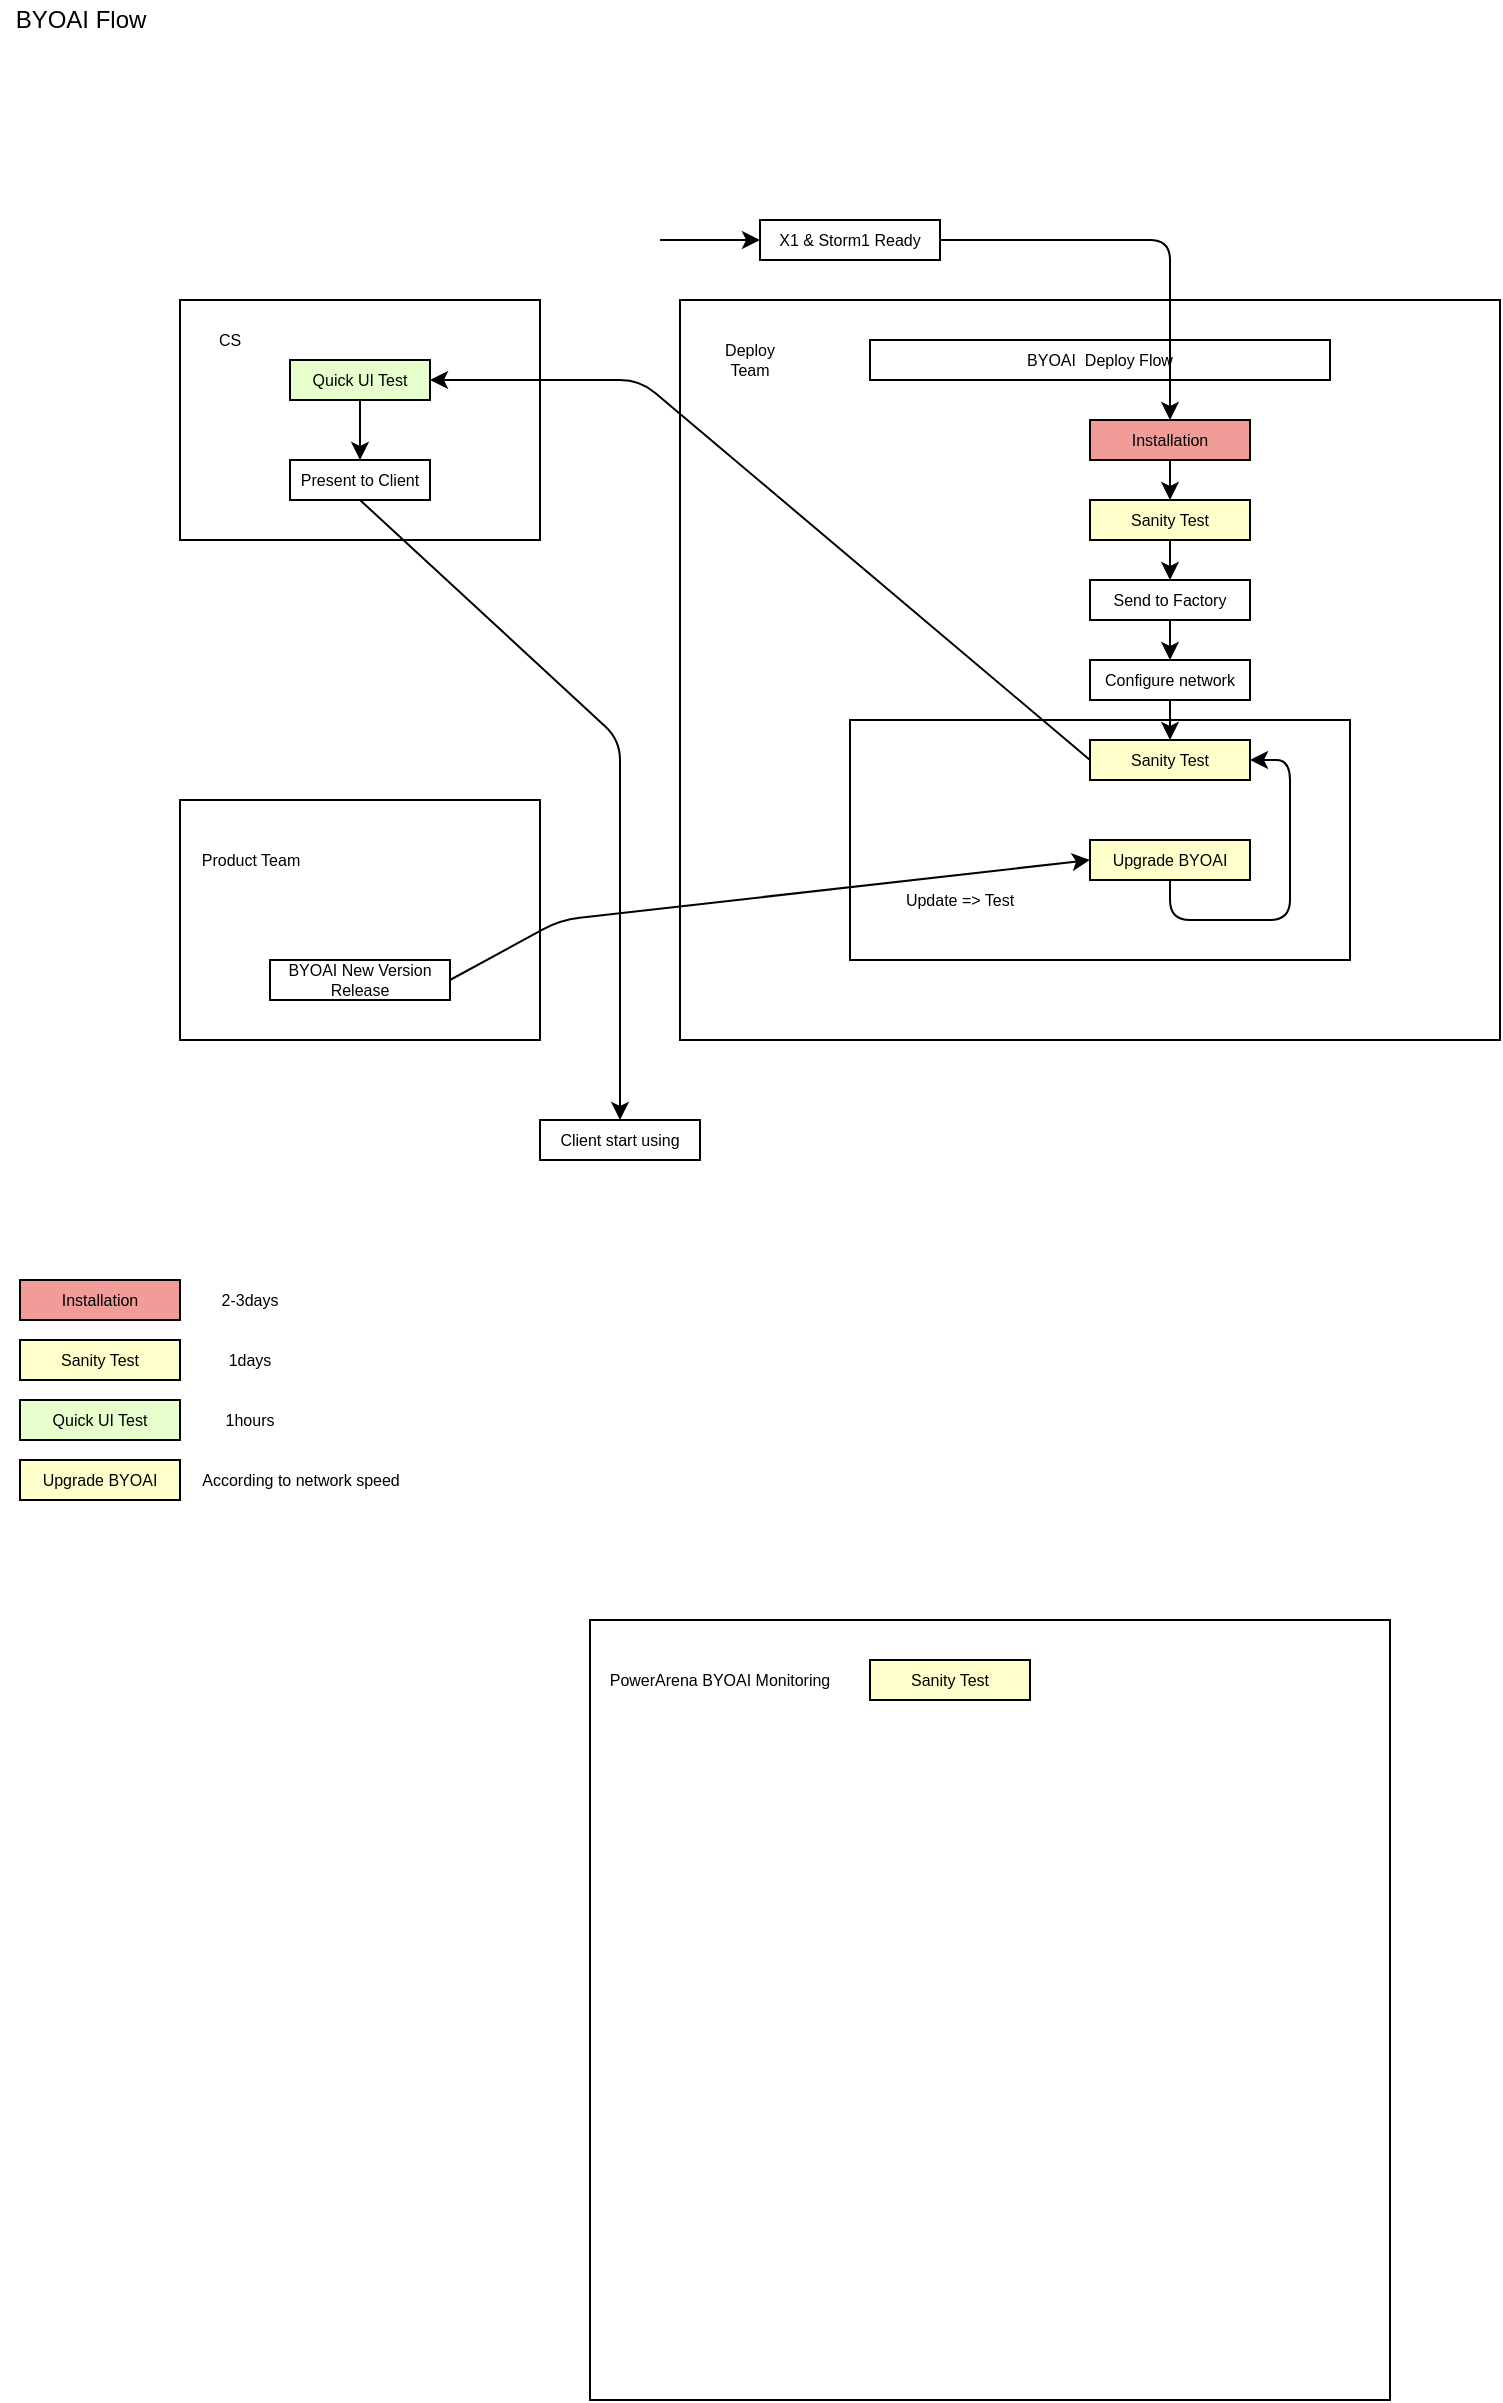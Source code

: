 <mxfile version="14.4.6" type="github">
  <diagram id="EJ-8bm11QLcLi5T-vXhF" name="Page-1">
    <mxGraphModel dx="1069" dy="574" grid="1" gridSize="10" guides="1" tooltips="1" connect="1" arrows="1" fold="1" page="1" pageScale="1" pageWidth="850" pageHeight="1100" math="0" shadow="0">
      <root>
        <mxCell id="0" />
        <mxCell id="1" parent="0" />
        <mxCell id="hkcfiitKyaItqLOflqOH-59" value="" style="rounded=0;whiteSpace=wrap;html=1;fillColor=#FFFFFF;fontSize=8;" vertex="1" parent="1">
          <mxGeometry x="370" y="190" width="410" height="370" as="geometry" />
        </mxCell>
        <mxCell id="hkcfiitKyaItqLOflqOH-52" value="" style="rounded=0;whiteSpace=wrap;html=1;fontSize=8;" vertex="1" parent="1">
          <mxGeometry x="120" y="440" width="180" height="120" as="geometry" />
        </mxCell>
        <mxCell id="hkcfiitKyaItqLOflqOH-48" value="" style="rounded=0;whiteSpace=wrap;html=1;fontSize=8;" vertex="1" parent="1">
          <mxGeometry x="120" y="190" width="180" height="120" as="geometry" />
        </mxCell>
        <mxCell id="hkcfiitKyaItqLOflqOH-45" value="" style="rounded=0;whiteSpace=wrap;html=1;fontSize=8;" vertex="1" parent="1">
          <mxGeometry x="455" y="400" width="250" height="120" as="geometry" />
        </mxCell>
        <mxCell id="hkcfiitKyaItqLOflqOH-1" value="Quick UI Test" style="rounded=0;whiteSpace=wrap;html=1;fontSize=8;fillColor=#E6FFCC;" vertex="1" parent="1">
          <mxGeometry x="175" y="220" width="70" height="20" as="geometry" />
        </mxCell>
        <mxCell id="hkcfiitKyaItqLOflqOH-2" value="BYOAI Flow" style="text;html=1;align=center;verticalAlign=middle;resizable=0;points=[];autosize=1;" vertex="1" parent="1">
          <mxGeometry x="30" y="40" width="80" height="20" as="geometry" />
        </mxCell>
        <mxCell id="hkcfiitKyaItqLOflqOH-3" value="Present to Client" style="rounded=0;whiteSpace=wrap;html=1;fontSize=8;" vertex="1" parent="1">
          <mxGeometry x="175" y="270" width="70" height="20" as="geometry" />
        </mxCell>
        <mxCell id="hkcfiitKyaItqLOflqOH-4" value="" style="endArrow=classic;html=1;exitX=0.5;exitY=1;exitDx=0;exitDy=0;entryX=0.5;entryY=0;entryDx=0;entryDy=0;" edge="1" parent="1" source="hkcfiitKyaItqLOflqOH-1" target="hkcfiitKyaItqLOflqOH-3">
          <mxGeometry width="50" height="50" relative="1" as="geometry">
            <mxPoint x="425" y="270" as="sourcePoint" />
            <mxPoint x="475" y="220" as="targetPoint" />
          </mxGeometry>
        </mxCell>
        <mxCell id="hkcfiitKyaItqLOflqOH-10" value="" style="endArrow=classic;html=1;exitX=0;exitY=0.5;exitDx=0;exitDy=0;entryX=1;entryY=0.5;entryDx=0;entryDy=0;" edge="1" parent="1" source="hkcfiitKyaItqLOflqOH-27" target="hkcfiitKyaItqLOflqOH-1">
          <mxGeometry width="50" height="50" relative="1" as="geometry">
            <mxPoint x="135" y="390" as="sourcePoint" />
            <mxPoint x="265" y="395" as="targetPoint" />
            <Array as="points">
              <mxPoint x="350" y="230" />
            </Array>
          </mxGeometry>
        </mxCell>
        <mxCell id="hkcfiitKyaItqLOflqOH-11" value="BYOAI&amp;nbsp; Deploy Flow" style="rounded=0;whiteSpace=wrap;html=1;fontSize=8;" vertex="1" parent="1">
          <mxGeometry x="465" y="210" width="230" height="20" as="geometry" />
        </mxCell>
        <mxCell id="hkcfiitKyaItqLOflqOH-15" value="Installation" style="rounded=0;whiteSpace=wrap;html=1;fontSize=8;fillColor=#F19C99;" vertex="1" parent="1">
          <mxGeometry x="575" y="250" width="80" height="20" as="geometry" />
        </mxCell>
        <mxCell id="hkcfiitKyaItqLOflqOH-16" value="X1 &amp;amp; Storm1 Ready" style="rounded=0;whiteSpace=wrap;html=1;fontSize=8;" vertex="1" parent="1">
          <mxGeometry x="410" y="150" width="90" height="20" as="geometry" />
        </mxCell>
        <mxCell id="hkcfiitKyaItqLOflqOH-17" value="" style="endArrow=classic;html=1;entryX=0;entryY=0.5;entryDx=0;entryDy=0;fontSize=8;" edge="1" parent="1" target="hkcfiitKyaItqLOflqOH-16">
          <mxGeometry width="50" height="50" relative="1" as="geometry">
            <mxPoint x="360" y="160" as="sourcePoint" />
            <mxPoint x="455" y="450" as="targetPoint" />
          </mxGeometry>
        </mxCell>
        <mxCell id="hkcfiitKyaItqLOflqOH-18" value="" style="endArrow=classic;html=1;exitX=1;exitY=0.5;exitDx=0;exitDy=0;entryX=0.5;entryY=0;entryDx=0;entryDy=0;fontSize=8;" edge="1" parent="1" source="hkcfiitKyaItqLOflqOH-16" target="hkcfiitKyaItqLOflqOH-15">
          <mxGeometry width="50" height="50" relative="1" as="geometry">
            <mxPoint x="405" y="500" as="sourcePoint" />
            <mxPoint x="455" y="450" as="targetPoint" />
            <Array as="points">
              <mxPoint x="615" y="160" />
            </Array>
          </mxGeometry>
        </mxCell>
        <mxCell id="hkcfiitKyaItqLOflqOH-20" value="BYOAI New Version Release" style="rounded=0;whiteSpace=wrap;html=1;fontSize=8;" vertex="1" parent="1">
          <mxGeometry x="165" y="520" width="90" height="20" as="geometry" />
        </mxCell>
        <mxCell id="hkcfiitKyaItqLOflqOH-21" value="" style="endArrow=classic;html=1;exitX=0.5;exitY=1;exitDx=0;exitDy=0;fontSize=8;entryX=0.5;entryY=0;entryDx=0;entryDy=0;" edge="1" parent="1" source="hkcfiitKyaItqLOflqOH-15" target="hkcfiitKyaItqLOflqOH-22">
          <mxGeometry width="50" height="50" relative="1" as="geometry">
            <mxPoint x="405" y="490" as="sourcePoint" />
            <mxPoint x="640" y="370" as="targetPoint" />
            <Array as="points" />
          </mxGeometry>
        </mxCell>
        <mxCell id="hkcfiitKyaItqLOflqOH-22" value="Sanity Test" style="rounded=0;whiteSpace=wrap;html=1;fontSize=8;fillColor=#FFFFCC;" vertex="1" parent="1">
          <mxGeometry x="575" y="290" width="80" height="20" as="geometry" />
        </mxCell>
        <mxCell id="hkcfiitKyaItqLOflqOH-23" value="" style="endArrow=classic;html=1;exitX=0.5;exitY=1;exitDx=0;exitDy=0;fontSize=8;entryX=0.5;entryY=0;entryDx=0;entryDy=0;" edge="1" parent="1" source="hkcfiitKyaItqLOflqOH-22" target="hkcfiitKyaItqLOflqOH-24">
          <mxGeometry width="50" height="50" relative="1" as="geometry">
            <mxPoint x="405" y="490" as="sourcePoint" />
            <mxPoint x="640" y="450" as="targetPoint" />
          </mxGeometry>
        </mxCell>
        <mxCell id="hkcfiitKyaItqLOflqOH-24" value="Send to Factory" style="rounded=0;whiteSpace=wrap;html=1;fontSize=8;" vertex="1" parent="1">
          <mxGeometry x="575" y="330" width="80" height="20" as="geometry" />
        </mxCell>
        <mxCell id="hkcfiitKyaItqLOflqOH-26" value="Configure network" style="rounded=0;whiteSpace=wrap;html=1;fontSize=8;" vertex="1" parent="1">
          <mxGeometry x="575" y="370" width="80" height="20" as="geometry" />
        </mxCell>
        <mxCell id="hkcfiitKyaItqLOflqOH-27" value="Sanity Test" style="rounded=0;whiteSpace=wrap;html=1;fontSize=8;fillColor=#FFFFCC;" vertex="1" parent="1">
          <mxGeometry x="575" y="410" width="80" height="20" as="geometry" />
        </mxCell>
        <mxCell id="hkcfiitKyaItqLOflqOH-29" value="" style="endArrow=classic;html=1;exitX=0.5;exitY=1;exitDx=0;exitDy=0;fontSize=8;entryX=0.5;entryY=0;entryDx=0;entryDy=0;" edge="1" parent="1" source="hkcfiitKyaItqLOflqOH-24" target="hkcfiitKyaItqLOflqOH-26">
          <mxGeometry width="50" height="50" relative="1" as="geometry">
            <mxPoint x="625" y="280" as="sourcePoint" />
            <mxPoint x="665" y="360" as="targetPoint" />
            <Array as="points" />
          </mxGeometry>
        </mxCell>
        <mxCell id="hkcfiitKyaItqLOflqOH-30" value="" style="endArrow=classic;html=1;exitX=0.5;exitY=1;exitDx=0;exitDy=0;fontSize=8;entryX=0.5;entryY=0;entryDx=0;entryDy=0;" edge="1" parent="1" source="hkcfiitKyaItqLOflqOH-26" target="hkcfiitKyaItqLOflqOH-27">
          <mxGeometry width="50" height="50" relative="1" as="geometry">
            <mxPoint x="635" y="290" as="sourcePoint" />
            <mxPoint x="635" y="310" as="targetPoint" />
            <Array as="points" />
          </mxGeometry>
        </mxCell>
        <mxCell id="hkcfiitKyaItqLOflqOH-33" value="Upgrade BYOAI" style="rounded=0;whiteSpace=wrap;html=1;fontSize=8;fillColor=#FFFFCC;" vertex="1" parent="1">
          <mxGeometry x="575" y="460" width="80" height="20" as="geometry" />
        </mxCell>
        <mxCell id="hkcfiitKyaItqLOflqOH-40" value="Client start using" style="rounded=0;whiteSpace=wrap;html=1;fontSize=8;" vertex="1" parent="1">
          <mxGeometry x="300" y="600" width="80" height="20" as="geometry" />
        </mxCell>
        <mxCell id="hkcfiitKyaItqLOflqOH-42" value="" style="endArrow=classic;html=1;fontSize=8;entryX=0;entryY=0.5;entryDx=0;entryDy=0;exitX=1;exitY=0.5;exitDx=0;exitDy=0;" edge="1" parent="1" source="hkcfiitKyaItqLOflqOH-20" target="hkcfiitKyaItqLOflqOH-33">
          <mxGeometry width="50" height="50" relative="1" as="geometry">
            <mxPoint x="535" y="500" as="sourcePoint" />
            <mxPoint x="485" y="540" as="targetPoint" />
            <Array as="points">
              <mxPoint x="310" y="500" />
            </Array>
          </mxGeometry>
        </mxCell>
        <mxCell id="hkcfiitKyaItqLOflqOH-43" value="" style="endArrow=classic;html=1;fontSize=8;exitX=0.5;exitY=1;exitDx=0;exitDy=0;entryX=1;entryY=0.5;entryDx=0;entryDy=0;" edge="1" parent="1" source="hkcfiitKyaItqLOflqOH-33" target="hkcfiitKyaItqLOflqOH-27">
          <mxGeometry width="50" height="50" relative="1" as="geometry">
            <mxPoint x="615" y="550" as="sourcePoint" />
            <mxPoint x="715" y="470" as="targetPoint" />
            <Array as="points">
              <mxPoint x="615" y="500" />
              <mxPoint x="675" y="500" />
              <mxPoint x="675" y="420" />
            </Array>
          </mxGeometry>
        </mxCell>
        <mxCell id="hkcfiitKyaItqLOflqOH-46" value="Update =&amp;gt; Test" style="text;html=1;strokeColor=none;fillColor=none;align=center;verticalAlign=middle;whiteSpace=wrap;rounded=0;fontSize=8;" vertex="1" parent="1">
          <mxGeometry x="475" y="480" width="70" height="20" as="geometry" />
        </mxCell>
        <mxCell id="hkcfiitKyaItqLOflqOH-47" value="" style="endArrow=classic;html=1;fontSize=8;exitX=0.5;exitY=1;exitDx=0;exitDy=0;entryX=0.5;entryY=0;entryDx=0;entryDy=0;" edge="1" parent="1" source="hkcfiitKyaItqLOflqOH-3" target="hkcfiitKyaItqLOflqOH-40">
          <mxGeometry width="50" height="50" relative="1" as="geometry">
            <mxPoint x="425" y="460" as="sourcePoint" />
            <mxPoint x="395" y="470" as="targetPoint" />
            <Array as="points">
              <mxPoint x="340" y="410" />
            </Array>
          </mxGeometry>
        </mxCell>
        <mxCell id="hkcfiitKyaItqLOflqOH-51" value="CS" style="text;html=1;strokeColor=none;fillColor=none;align=center;verticalAlign=middle;whiteSpace=wrap;rounded=0;fontSize=8;" vertex="1" parent="1">
          <mxGeometry x="125" y="200" width="40" height="20" as="geometry" />
        </mxCell>
        <mxCell id="hkcfiitKyaItqLOflqOH-53" value="Product Team" style="text;html=1;strokeColor=none;fillColor=none;align=center;verticalAlign=middle;whiteSpace=wrap;rounded=0;fontSize=8;" vertex="1" parent="1">
          <mxGeometry x="127.5" y="440" width="55" height="60" as="geometry" />
        </mxCell>
        <mxCell id="hkcfiitKyaItqLOflqOH-60" value="Deploy Team" style="text;html=1;strokeColor=none;fillColor=none;align=center;verticalAlign=middle;whiteSpace=wrap;rounded=0;fontSize=8;" vertex="1" parent="1">
          <mxGeometry x="385" y="210" width="40" height="20" as="geometry" />
        </mxCell>
        <mxCell id="hkcfiitKyaItqLOflqOH-71" value="Sanity Test" style="rounded=0;whiteSpace=wrap;html=1;fillColor=#FFFFCC;fontSize=8;" vertex="1" parent="1">
          <mxGeometry x="40" y="710" width="80" height="20" as="geometry" />
        </mxCell>
        <mxCell id="hkcfiitKyaItqLOflqOH-72" value="1days" style="text;html=1;strokeColor=none;fillColor=none;align=center;verticalAlign=middle;whiteSpace=wrap;rounded=0;fontSize=8;" vertex="1" parent="1">
          <mxGeometry x="120" y="710" width="70" height="20" as="geometry" />
        </mxCell>
        <mxCell id="hkcfiitKyaItqLOflqOH-73" value="Installation" style="rounded=0;whiteSpace=wrap;html=1;fontSize=8;fillColor=#F19C99;" vertex="1" parent="1">
          <mxGeometry x="40" y="680" width="80" height="20" as="geometry" />
        </mxCell>
        <mxCell id="hkcfiitKyaItqLOflqOH-75" value="2-3days" style="text;html=1;strokeColor=none;fillColor=none;align=center;verticalAlign=middle;whiteSpace=wrap;rounded=0;fontSize=8;" vertex="1" parent="1">
          <mxGeometry x="120" y="680" width="70" height="20" as="geometry" />
        </mxCell>
        <mxCell id="hkcfiitKyaItqLOflqOH-77" value="Quick UI Test" style="rounded=0;whiteSpace=wrap;html=1;fontSize=8;fillColor=#E6FFCC;" vertex="1" parent="1">
          <mxGeometry x="40" y="740" width="80" height="20" as="geometry" />
        </mxCell>
        <mxCell id="hkcfiitKyaItqLOflqOH-78" value="1hours" style="text;html=1;strokeColor=none;fillColor=none;align=center;verticalAlign=middle;whiteSpace=wrap;rounded=0;fontSize=8;" vertex="1" parent="1">
          <mxGeometry x="120" y="740" width="70" height="20" as="geometry" />
        </mxCell>
        <mxCell id="hkcfiitKyaItqLOflqOH-81" value="Upgrade BYOAI" style="rounded=0;whiteSpace=wrap;html=1;fontSize=8;fillColor=#FFFFCC;" vertex="1" parent="1">
          <mxGeometry x="40" y="770" width="80" height="20" as="geometry" />
        </mxCell>
        <mxCell id="hkcfiitKyaItqLOflqOH-82" value="According to network speed&lt;br&gt;" style="text;html=1;align=center;verticalAlign=middle;resizable=0;points=[];autosize=1;fontSize=8;" vertex="1" parent="1">
          <mxGeometry x="125" y="770" width="110" height="20" as="geometry" />
        </mxCell>
        <mxCell id="hkcfiitKyaItqLOflqOH-84" value="" style="rounded=0;whiteSpace=wrap;html=1;fillColor=#FFFFFF;fontSize=8;" vertex="1" parent="1">
          <mxGeometry x="325" y="850" width="400" height="390" as="geometry" />
        </mxCell>
        <mxCell id="hkcfiitKyaItqLOflqOH-85" value="PowerArena BYOAI Monitoring&lt;br&gt;" style="text;html=1;strokeColor=none;fillColor=none;align=center;verticalAlign=middle;whiteSpace=wrap;rounded=0;fontSize=8;" vertex="1" parent="1">
          <mxGeometry x="325" y="870" width="130" height="20" as="geometry" />
        </mxCell>
        <mxCell id="hkcfiitKyaItqLOflqOH-86" value="Sanity Test" style="rounded=0;whiteSpace=wrap;html=1;fillColor=#FFFFCC;fontSize=8;" vertex="1" parent="1">
          <mxGeometry x="465" y="870" width="80" height="20" as="geometry" />
        </mxCell>
      </root>
    </mxGraphModel>
  </diagram>
</mxfile>
